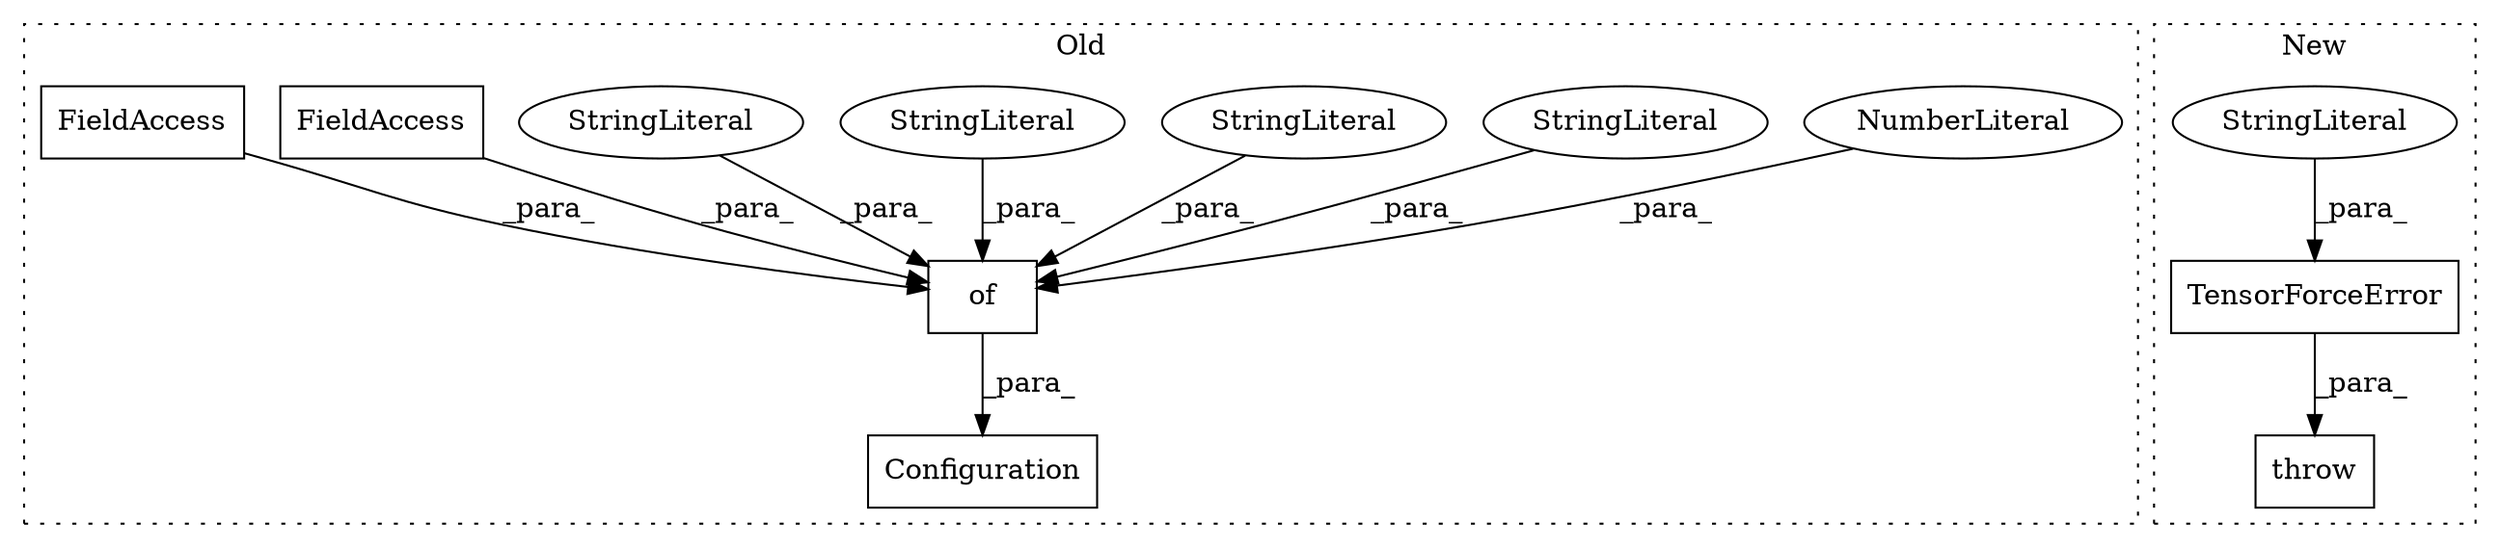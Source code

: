 digraph G {
subgraph cluster0 {
1 [label="of" a="32" s="2312,2457" l="3,1" shape="box"];
3 [label="Configuration" a="32" s="2294,2458" l="14,1" shape="box"];
4 [label="NumberLiteral" a="34" s="2332" l="1" shape="ellipse"];
6 [label="StringLiteral" a="45" s="2315" l="16" shape="ellipse"];
7 [label="StringLiteral" a="45" s="2334" l="9" shape="ellipse"];
8 [label="StringLiteral" a="45" s="2418" l="20" shape="ellipse"];
9 [label="StringLiteral" a="45" s="2356" l="14" shape="ellipse"];
11 [label="FieldAccess" a="22" s="2439" l="18" shape="box"];
12 [label="FieldAccess" a="22" s="2402" l="15" shape="box"];
label = "Old";
style="dotted";
}
subgraph cluster1 {
2 [label="TensorForceError" a="32" s="2702,2755" l="17,1" shape="box"];
5 [label="StringLiteral" a="45" s="2719" l="36" shape="ellipse"];
10 [label="throw" a="53" s="2696" l="6" shape="box"];
label = "New";
style="dotted";
}
1 -> 3 [label="_para_"];
2 -> 10 [label="_para_"];
4 -> 1 [label="_para_"];
5 -> 2 [label="_para_"];
6 -> 1 [label="_para_"];
7 -> 1 [label="_para_"];
8 -> 1 [label="_para_"];
9 -> 1 [label="_para_"];
11 -> 1 [label="_para_"];
12 -> 1 [label="_para_"];
}